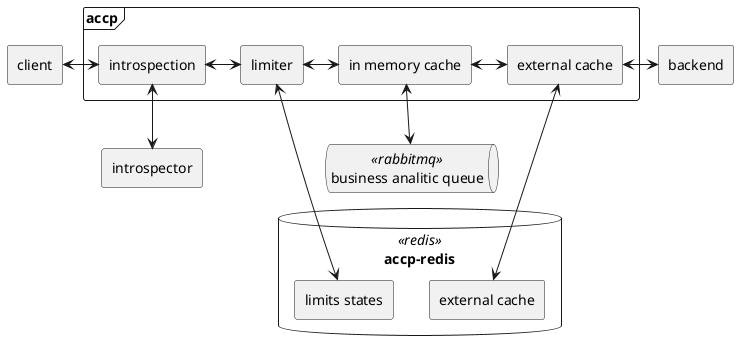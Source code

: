 @startuml accp
rectangle "client" as client
rectangle "introspector" as introspector
rectangle "backend" as backend
queue "business analitic queue" <<rabbitmq>> as rabbitmq

database "accp-redis" <<redis>> as redis {
    rectangle "external cache" as external_cache
    rectangle "limits states" as limits_states
}

frame accp {
    rectangle "introspection" as introspector_interface
    rectangle "limiter" as limiter
    rectangle "in memory cache" as inmemory_cache
    rectangle "external cache" as external_cache_interface
}

introspector_interface <-down-> introspector
external_cache_interface <-down-> external_cache

client <-right-> introspector_interface
introspector_interface <-> limiter
limiter <-> inmemory_cache
limiter <-down--> limits_states
inmemory_cache <-> external_cache_interface
inmemory_cache <-down-> rabbitmq
external_cache_interface <-> backend
@enduml